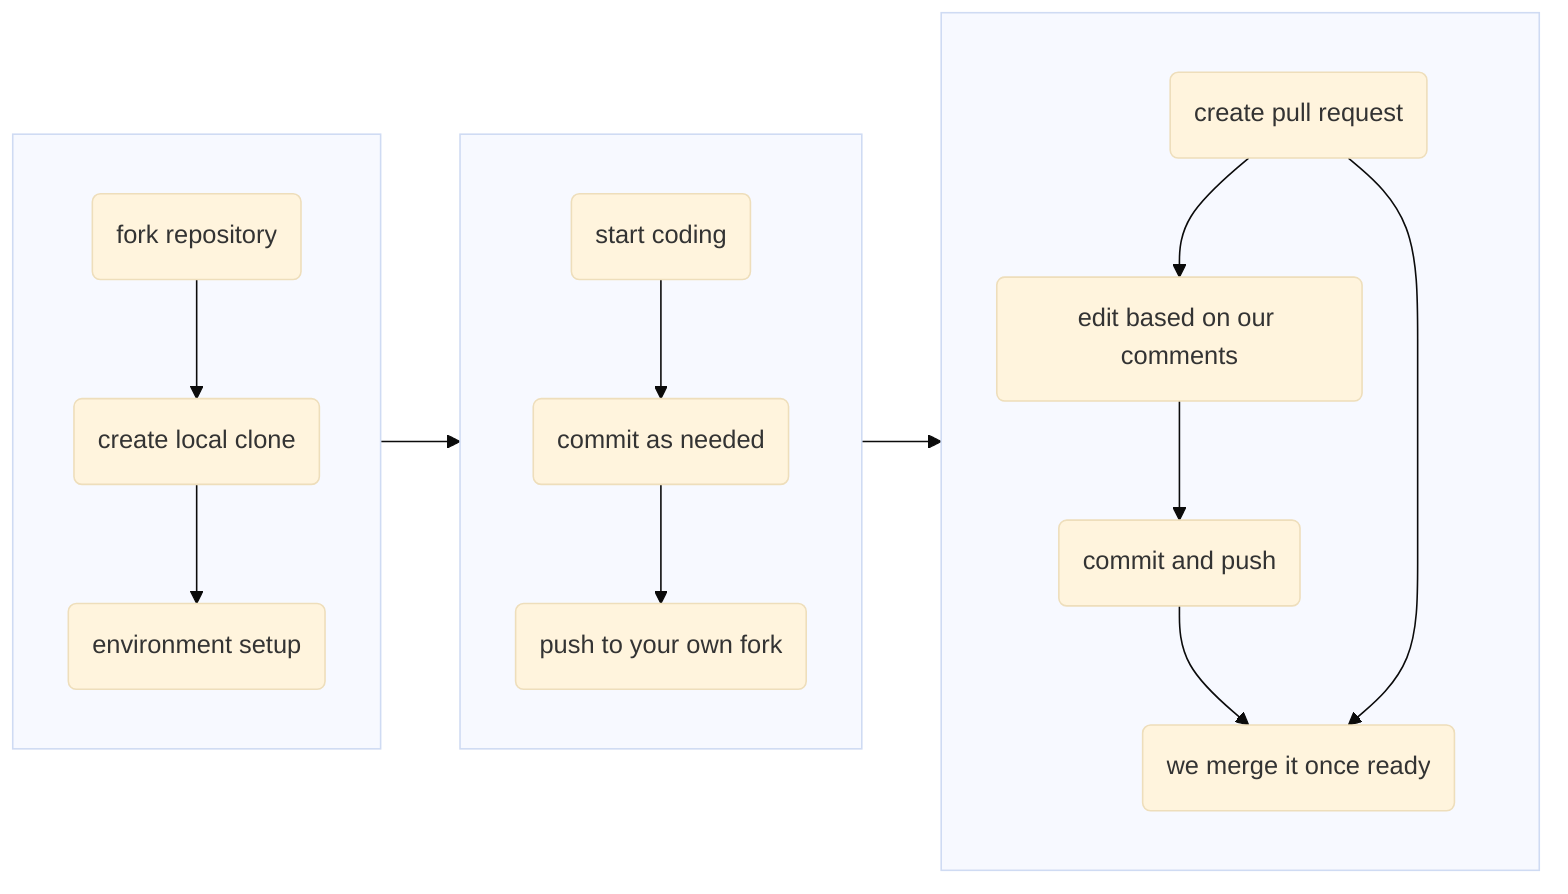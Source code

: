 %%{init: {'theme':'base'}}%%
flowchart LR
    subgraph PREPARATION [ ]
        direction TB
        fork(fork repository)-->clone(create local clone)
        clone-->env_setup(environment setup)
    end
    subgraph EDIT [ ]
        direction TB
        code(start coding)-->commit(commit as needed)
        commit-->push(push to your own fork)
    end
    subgraph SUBMIT [ ]
        direction TB
        pr(create pull request)-->modify(edit based on our comments)
        modify-->commit_push(commit and push)
        commit_push-->merge(we merge it once ready)
        pr-->merge
    end
    PREPARATION-->EDIT
    EDIT-->SUBMIT
